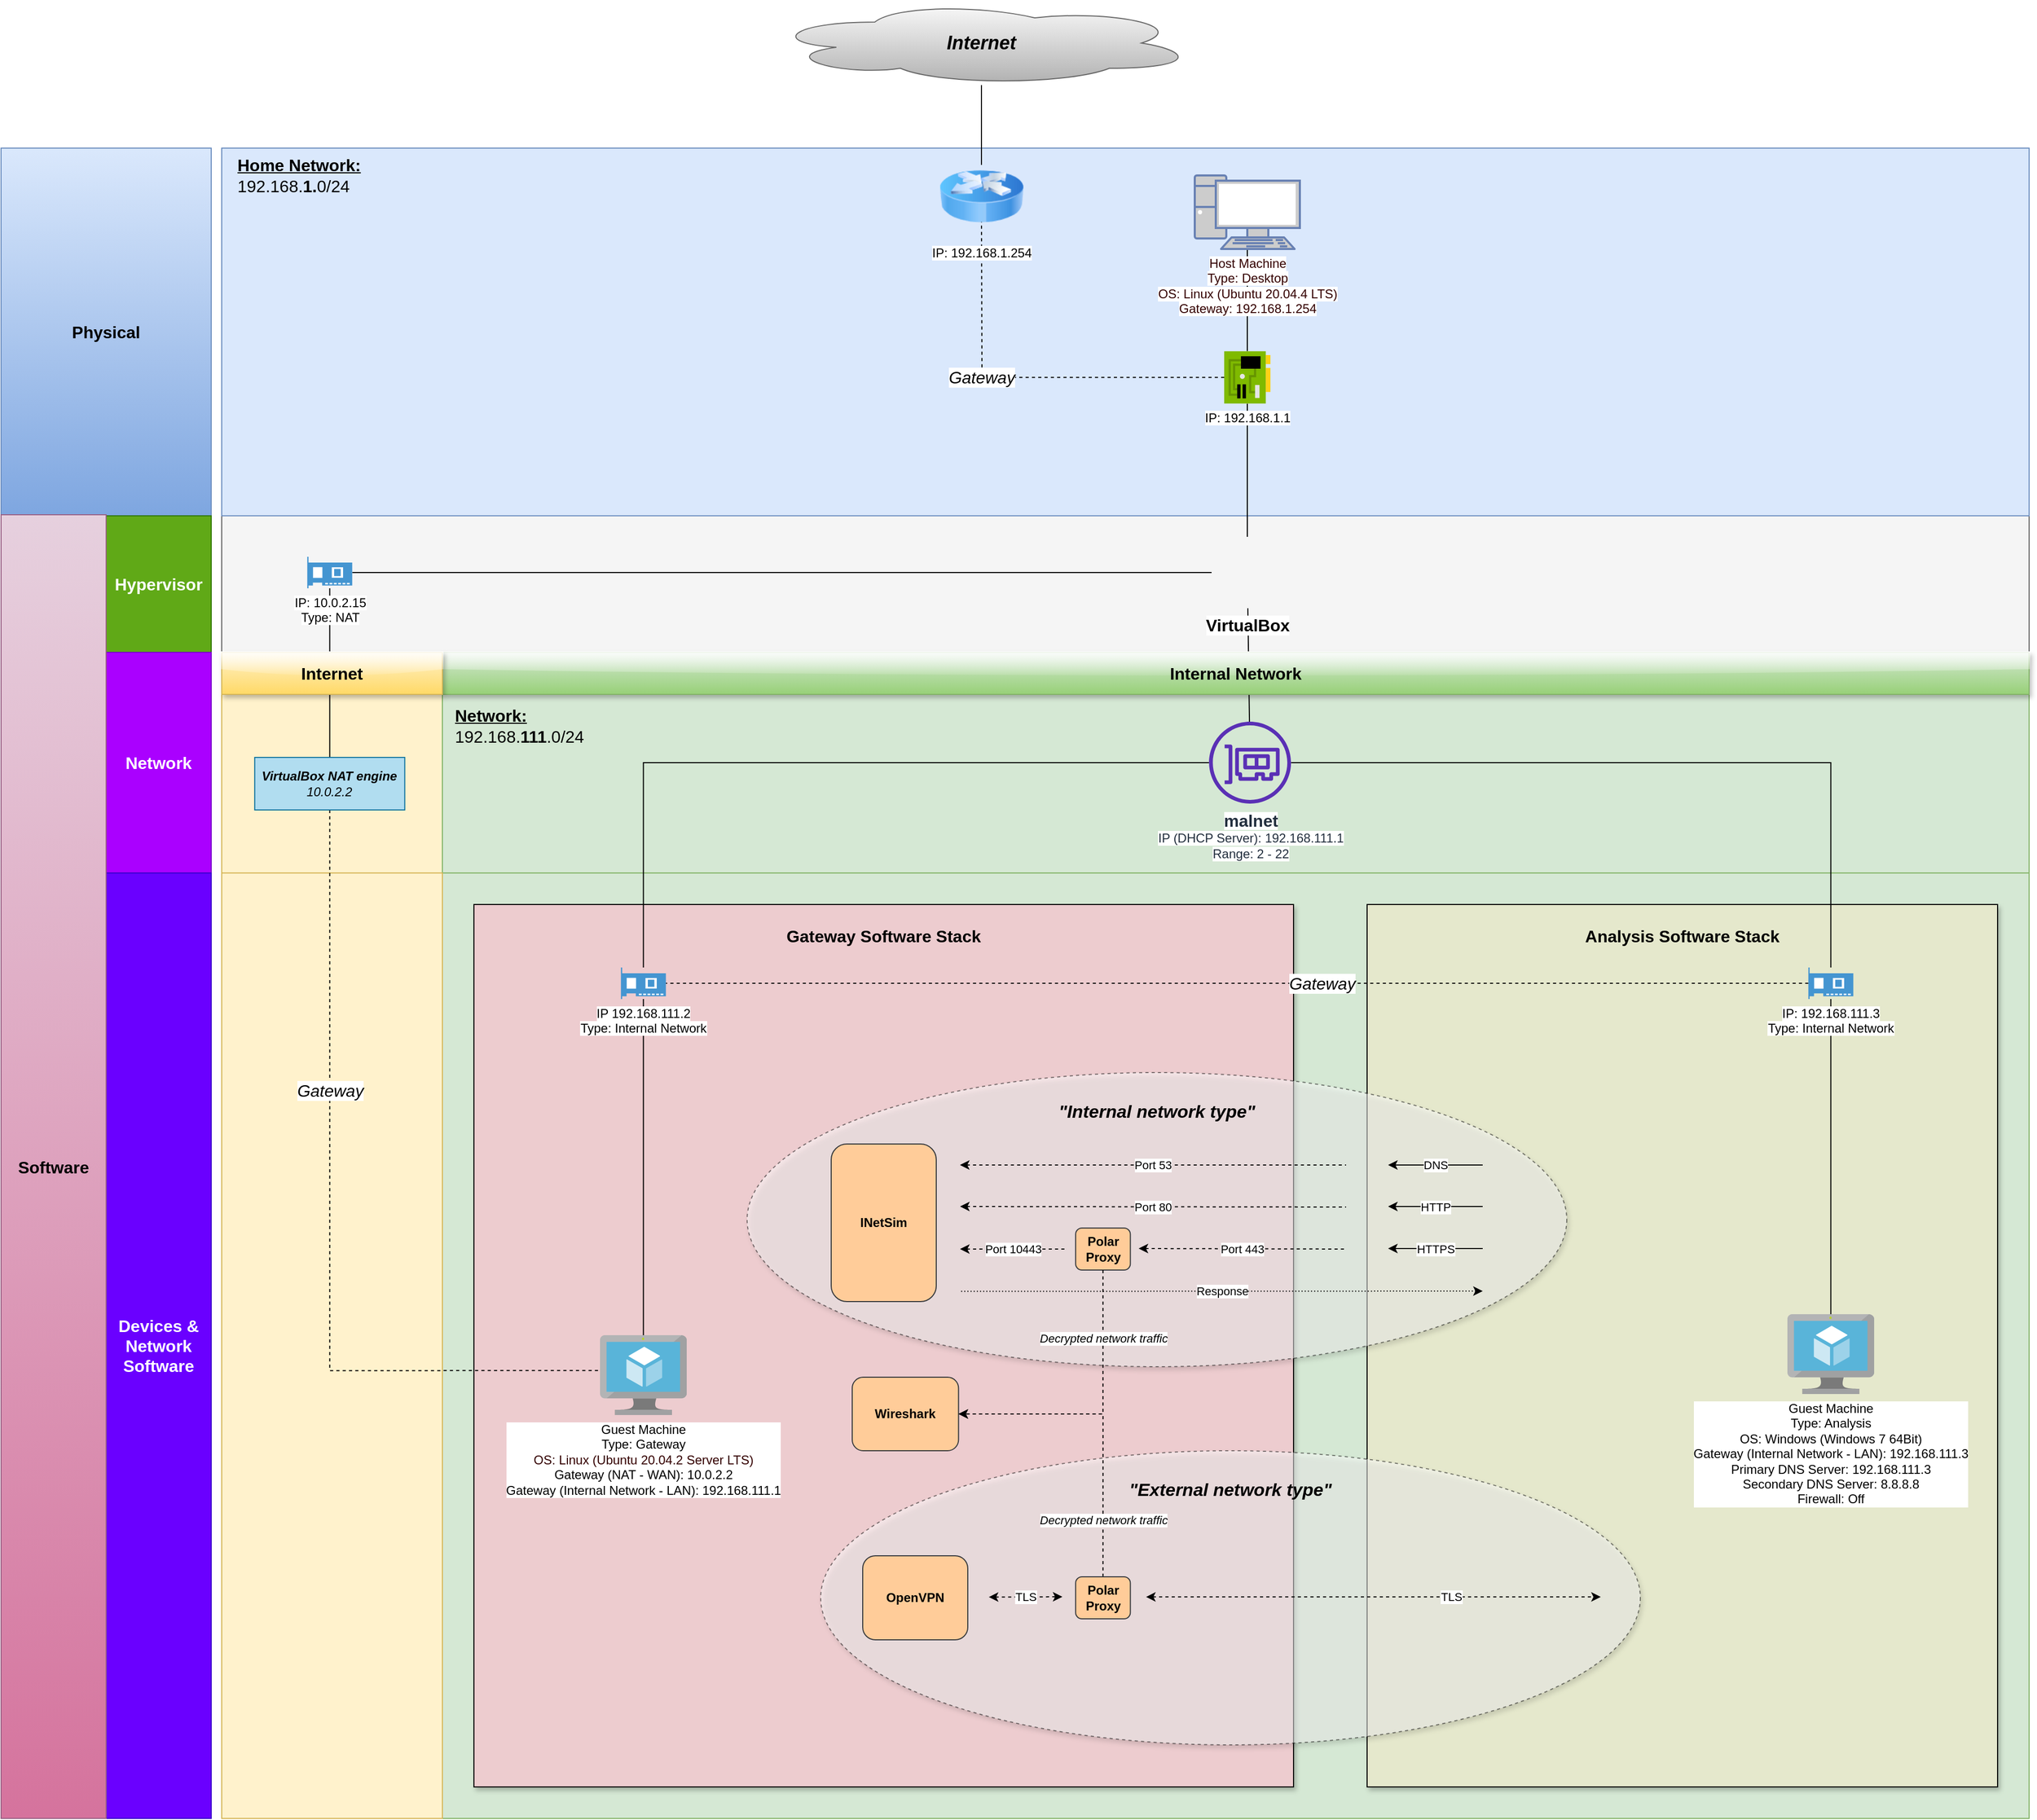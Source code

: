 <mxfile version="14.4.4" type="device"><diagram id="8zyoENs4qHVBw8yyRW8O" name="Page-1"><mxGraphModel dx="3977" dy="2737" grid="1" gridSize="10" guides="1" tooltips="1" connect="1" arrows="1" fold="1" page="1" pageScale="1" pageWidth="850" pageHeight="1100" background="#ffffff" math="0" shadow="0"><root><mxCell id="0"/><mxCell id="1" parent="0"/><mxCell id="-e-11BYPW6cTyOTztT-p-169" value="" style="rounded=0;whiteSpace=wrap;html=1;fillColor=#d5e8d4;strokeColor=#82b366;" parent="1" vertex="1"><mxGeometry x="-550" y="790" width="1510" height="900" as="geometry"/></mxCell><mxCell id="6qPdf3L8moZIVL4LODuf-8" value="" style="rounded=0;whiteSpace=wrap;html=1;shadow=1;fillColor=#E5E8CC;" vertex="1" parent="1"><mxGeometry x="330" y="820" width="600" height="840" as="geometry"/></mxCell><mxCell id="6qPdf3L8moZIVL4LODuf-7" value="" style="rounded=0;whiteSpace=wrap;html=1;shadow=1;fillColor=#EDCCCF;" vertex="1" parent="1"><mxGeometry x="-520" y="820" width="780" height="840" as="geometry"/></mxCell><mxCell id="GQEqQvA2TkC_SFzELO3j-15" value="&lt;div style=&quot;font-size: 17px&quot;&gt;&lt;b&gt;&lt;i&gt;&lt;font style=&quot;font-size: 17px&quot;&gt;&lt;span&gt;&quot;Internal network type&quot;&lt;/span&gt;&lt;/font&gt;&lt;/i&gt;&lt;/b&gt;&lt;/div&gt;&lt;div style=&quot;font-size: 17px&quot;&gt;&lt;b&gt;&lt;i&gt;&lt;font style=&quot;font-size: 17px&quot;&gt;&lt;span&gt;&lt;br&gt;&lt;/span&gt;&lt;/font&gt;&lt;/i&gt;&lt;/b&gt;&lt;/div&gt;&lt;div style=&quot;font-size: 17px&quot;&gt;&lt;b&gt;&lt;i&gt;&lt;font style=&quot;font-size: 17px&quot;&gt;&lt;span&gt;&lt;br&gt;&lt;/span&gt;&lt;/font&gt;&lt;/i&gt;&lt;/b&gt;&lt;/div&gt;&lt;div&gt;&lt;br&gt;&lt;/div&gt;&lt;div&gt;&lt;br&gt;&lt;/div&gt;&lt;div&gt;&lt;b&gt;&lt;font size=&quot;1&quot;&gt;&lt;i&gt;&lt;span style=&quot;font-size: 16px&quot;&gt;&lt;br&gt;&lt;/span&gt;&lt;/i&gt;&lt;/font&gt;&lt;/b&gt;&lt;/div&gt;&lt;div&gt;&lt;b&gt;&lt;font size=&quot;1&quot;&gt;&lt;i&gt;&lt;span style=&quot;font-size: 16px&quot;&gt;&lt;br&gt;&lt;/span&gt;&lt;/i&gt;&lt;/font&gt;&lt;/b&gt;&lt;/div&gt;&lt;div&gt;&lt;b&gt;&lt;font size=&quot;1&quot;&gt;&lt;i&gt;&lt;span style=&quot;font-size: 16px&quot;&gt;&lt;br&gt;&lt;/span&gt;&lt;/i&gt;&lt;/font&gt;&lt;/b&gt;&lt;/div&gt;&lt;div&gt;&lt;b&gt;&lt;font size=&quot;1&quot;&gt;&lt;i&gt;&lt;span style=&quot;font-size: 16px&quot;&gt;&lt;br&gt;&lt;/span&gt;&lt;/i&gt;&lt;/font&gt;&lt;/b&gt;&lt;/div&gt;&lt;div&gt;&lt;b&gt;&lt;font size=&quot;1&quot;&gt;&lt;i&gt;&lt;span style=&quot;font-size: 16px&quot;&gt;&lt;br&gt;&lt;/span&gt;&lt;/i&gt;&lt;/font&gt;&lt;/b&gt;&lt;/div&gt;&lt;div&gt;&lt;b&gt;&lt;font size=&quot;1&quot;&gt;&lt;i&gt;&lt;span style=&quot;font-size: 16px&quot;&gt;&lt;br&gt;&lt;/span&gt;&lt;/i&gt;&lt;/font&gt;&lt;/b&gt;&lt;/div&gt;&lt;div&gt;&lt;b&gt;&lt;font size=&quot;1&quot;&gt;&lt;i&gt;&lt;span style=&quot;font-size: 16px&quot;&gt;&lt;br&gt;&lt;/span&gt;&lt;/i&gt;&lt;/font&gt;&lt;/b&gt;&lt;/div&gt;" style="ellipse;whiteSpace=wrap;html=1;opacity=50;dashed=1;shadow=1;" parent="1" vertex="1"><mxGeometry x="-260" y="980" width="780" height="280" as="geometry"/></mxCell><mxCell id="-e-11BYPW6cTyOTztT-p-161" value="" style="rounded=0;whiteSpace=wrap;html=1;fillColor=#fff2cc;strokeColor=#d6b656;" parent="1" vertex="1"><mxGeometry x="-760" y="620" width="210" height="170" as="geometry"/></mxCell><mxCell id="-e-11BYPW6cTyOTztT-p-163" value="" style="rounded=0;whiteSpace=wrap;html=1;fillColor=#d5e8d4;strokeColor=#82b366;" parent="1" vertex="1"><mxGeometry x="-550" y="620" width="1510" height="170" as="geometry"/></mxCell><mxCell id="-e-11BYPW6cTyOTztT-p-168" value="" style="rounded=0;whiteSpace=wrap;html=1;fillColor=#fff2cc;strokeColor=#d6b656;" parent="1" vertex="1"><mxGeometry x="-760" y="790" width="210" height="900" as="geometry"/></mxCell><mxCell id="-e-11BYPW6cTyOTztT-p-99" value="" style="rounded=0;whiteSpace=wrap;html=1;fillColor=#f5f5f5;strokeColor=#666666;fontColor=#333333;" parent="1" vertex="1"><mxGeometry x="-760" y="450" width="1720" height="130" as="geometry"/></mxCell><mxCell id="-e-11BYPW6cTyOTztT-p-106" value="" style="rounded=0;whiteSpace=wrap;html=1;fillColor=#dae8fc;strokeColor=#6c8ebf;" parent="1" vertex="1"><mxGeometry x="-760" y="100" width="1720" height="350" as="geometry"/></mxCell><mxCell id="-e-11BYPW6cTyOTztT-p-81" style="edgeStyle=orthogonalEdgeStyle;rounded=0;orthogonalLoop=1;jettySize=auto;html=1;endArrow=none;endFill=0;" parent="1" source="-e-11BYPW6cTyOTztT-p-1" edge="1"><mxGeometry relative="1" as="geometry"><mxPoint x="-37" y="116" as="targetPoint"/></mxGeometry></mxCell><mxCell id="-e-11BYPW6cTyOTztT-p-1" value="&lt;font style=&quot;font-size: 18px&quot;&gt;&lt;i&gt;&lt;b&gt;Internet&lt;/b&gt;&lt;/i&gt;&lt;/font&gt;" style="ellipse;shape=cloud;whiteSpace=wrap;html=1;gradientColor=#b3b3b3;fillColor=#f5f5f5;strokeColor=#666666;" parent="1" vertex="1"><mxGeometry x="-240" y="-40" width="406" height="80" as="geometry"/></mxCell><mxCell id="-e-11BYPW6cTyOTztT-p-180" style="edgeStyle=orthogonalEdgeStyle;rounded=0;orthogonalLoop=1;jettySize=auto;html=1;endArrow=none;endFill=0;fontSize=16;exitX=0;exitY=0.5;exitDx=0;exitDy=0;" parent="1" source="-e-11BYPW6cTyOTztT-p-10" target="-e-11BYPW6cTyOTztT-p-179" edge="1"><mxGeometry relative="1" as="geometry"/></mxCell><mxCell id="agDLO8qRzX-PtfbD8R7_-3" style="edgeStyle=none;rounded=0;orthogonalLoop=1;jettySize=auto;html=1;endArrow=none;endFill=0;" parent="1" source="-e-11BYPW6cTyOTztT-p-10" target="-e-11BYPW6cTyOTztT-p-18" edge="1"><mxGeometry relative="1" as="geometry"/></mxCell><mxCell id="-e-11BYPW6cTyOTztT-p-10" value="&lt;b&gt;&lt;font style=&quot;font-size: 16px&quot;&gt;VirtualBox&lt;/font&gt;&lt;/b&gt;" style="shape=image;html=1;verticalAlign=top;verticalLabelPosition=bottom;labelBackgroundColor=#ffffff;imageAspect=0;aspect=fixed;image=https://cdn3.iconfinder.com/data/icons/humano2/128x128/apps/virtualbox.png" parent="1" vertex="1"><mxGeometry x="182.0" y="470" width="68" height="68" as="geometry"/></mxCell><mxCell id="-e-11BYPW6cTyOTztT-p-97" style="edgeStyle=orthogonalEdgeStyle;rounded=0;orthogonalLoop=1;jettySize=auto;html=1;endArrow=none;endFill=0;" parent="1" source="-e-11BYPW6cTyOTztT-p-6" target="-e-11BYPW6cTyOTztT-p-94" edge="1"><mxGeometry relative="1" as="geometry"/></mxCell><mxCell id="-e-11BYPW6cTyOTztT-p-6" value="&lt;div&gt;&lt;font color=&quot;#330000&quot;&gt;&lt;span style=&quot;background-color: rgb(255 , 255 , 255)&quot;&gt;Host Machine&lt;br&gt;&lt;/span&gt;&lt;/font&gt;&lt;/div&gt;&lt;div&gt;&lt;font color=&quot;#330000&quot;&gt;&lt;span style=&quot;background-color: rgb(255 , 255 , 255)&quot;&gt;Type: Desktop&lt;/span&gt;&lt;/font&gt;&lt;/div&gt;&lt;div&gt;&lt;font color=&quot;#330000&quot;&gt;&lt;span style=&quot;background-color: rgb(255 , 255 , 255)&quot;&gt;OS: Linux (Ubuntu 20.04.4 LTS)&lt;/span&gt;&lt;/font&gt;&lt;/div&gt;&lt;div&gt;&lt;font color=&quot;#330000&quot;&gt;&lt;span style=&quot;background-color: rgb(255 , 255 , 255)&quot;&gt;Gateway: 192.168.1.254&lt;/span&gt;&lt;/font&gt;&lt;br&gt;&lt;/div&gt;" style="fontColor=#0066CC;verticalAlign=top;verticalLabelPosition=bottom;labelPosition=center;align=center;html=1;outlineConnect=0;fillColor=#CCCCCC;strokeColor=#6881B3;gradientColor=none;gradientDirection=north;strokeWidth=2;shape=mxgraph.networks.pc;" parent="1" vertex="1"><mxGeometry x="166.0" y="126" width="100" height="70" as="geometry"/></mxCell><mxCell id="-e-11BYPW6cTyOTztT-p-39" style="edgeStyle=orthogonalEdgeStyle;rounded=0;orthogonalLoop=1;jettySize=auto;html=1;endArrow=none;endFill=0;" parent="1" source="-e-11BYPW6cTyOTztT-p-18" target="-e-11BYPW6cTyOTztT-p-44" edge="1"><mxGeometry relative="1" as="geometry"><mxPoint x="15" y="1050" as="targetPoint"/></mxGeometry></mxCell><mxCell id="-e-11BYPW6cTyOTztT-p-48" style="rounded=0;orthogonalLoop=1;jettySize=auto;html=1;endArrow=none;endFill=0;edgeStyle=orthogonalEdgeStyle;" parent="1" source="-e-11BYPW6cTyOTztT-p-44" target="-e-11BYPW6cTyOTztT-p-24" edge="1"><mxGeometry relative="1" as="geometry"><mxPoint x="-121.19" y="875" as="sourcePoint"/></mxGeometry></mxCell><mxCell id="-e-11BYPW6cTyOTztT-p-60" style="edgeStyle=orthogonalEdgeStyle;rounded=0;orthogonalLoop=1;jettySize=auto;html=1;endArrow=none;endFill=0;" parent="1" source="-e-11BYPW6cTyOTztT-p-18" target="-e-11BYPW6cTyOTztT-p-66" edge="1"><mxGeometry relative="1" as="geometry"><mxPoint x="380.476" y="840.005" as="targetPoint"/><mxPoint x="508.19" y="724.995" as="sourcePoint"/></mxGeometry></mxCell><mxCell id="-e-11BYPW6cTyOTztT-p-65" style="edgeStyle=orthogonalEdgeStyle;rounded=0;orthogonalLoop=1;jettySize=auto;html=1;endArrow=none;endFill=0;" parent="1" source="-e-11BYPW6cTyOTztT-p-66" target="-e-11BYPW6cTyOTztT-p-63" edge="1"><mxGeometry relative="1" as="geometry"/></mxCell><mxCell id="-e-11BYPW6cTyOTztT-p-96" style="edgeStyle=orthogonalEdgeStyle;rounded=0;orthogonalLoop=1;jettySize=auto;html=1;endArrow=none;endFill=0;" parent="1" source="-e-11BYPW6cTyOTztT-p-94" target="-e-11BYPW6cTyOTztT-p-10" edge="1"><mxGeometry relative="1" as="geometry"/></mxCell><mxCell id="-e-11BYPW6cTyOTztT-p-108" value="&lt;u&gt;Network: &lt;/u&gt;&lt;span style=&quot;font-weight: normal&quot;&gt;192.168.&lt;/span&gt;111&lt;span style=&quot;font-weight: normal&quot;&gt;.0/24&lt;/span&gt;" style="text;html=1;strokeColor=none;fillColor=none;align=left;verticalAlign=middle;whiteSpace=wrap;rounded=0;fontStyle=1;fontSize=16;" parent="1" vertex="1"><mxGeometry x="-540" y="640" width="180" height="20" as="geometry"/></mxCell><mxCell id="-e-11BYPW6cTyOTztT-p-138" value="&lt;u&gt;Home Network: &lt;/u&gt;&lt;span style=&quot;font-weight: normal&quot;&gt;192.168.&lt;/span&gt;1.&lt;span style=&quot;font-weight: normal&quot;&gt;0/24&lt;/span&gt;" style="text;html=1;strokeColor=none;fillColor=none;align=left;verticalAlign=middle;whiteSpace=wrap;rounded=0;fontStyle=1;fontSize=16;" parent="1" vertex="1"><mxGeometry x="-747.2" y="116" width="180" height="20" as="geometry"/></mxCell><mxCell id="-e-11BYPW6cTyOTztT-p-165" value="&lt;font style=&quot;font-size: 16px&quot;&gt;Physical&lt;/font&gt;" style="rounded=0;whiteSpace=wrap;html=1;fillColor=#dae8fc;strokeColor=#6c8ebf;fontSize=18;fontStyle=1;gradientColor=#7ea6e0;" parent="1" vertex="1"><mxGeometry x="-970" y="100" width="200" height="350" as="geometry"/></mxCell><mxCell id="-e-11BYPW6cTyOTztT-p-166" value="&lt;b&gt;&lt;font style=&quot;font-size: 16px&quot;&gt;Hypervisor&lt;/font&gt;&lt;/b&gt;" style="rounded=0;whiteSpace=wrap;html=1;fillColor=#60a917;strokeColor=#2D7600;fontColor=#ffffff;" parent="1" vertex="1"><mxGeometry x="-870" y="450" width="100" height="130" as="geometry"/></mxCell><mxCell id="-e-11BYPW6cTyOTztT-p-167" value="Network" style="rounded=0;whiteSpace=wrap;html=1;fillColor=#aa00ff;strokeColor=#7700CC;fontStyle=1;fontSize=16;fontColor=#ffffff;" parent="1" vertex="1"><mxGeometry x="-870" y="580" width="100" height="210" as="geometry"/></mxCell><mxCell id="-e-11BYPW6cTyOTztT-p-171" value="Devices &amp;amp; Network Software" style="rounded=0;whiteSpace=wrap;html=1;fillColor=#6a00ff;strokeColor=#3700CC;fontSize=16;fontStyle=1;fontColor=#ffffff;" parent="1" vertex="1"><mxGeometry x="-870" y="790" width="100" height="900" as="geometry"/></mxCell><mxCell id="-e-11BYPW6cTyOTztT-p-172" value="&lt;b&gt;&lt;font style=&quot;font-size: 16px&quot;&gt;Software&lt;/font&gt;&lt;/b&gt;" style="rounded=0;whiteSpace=wrap;html=1;fillColor=#e6d0de;strokeColor=#996185;gradientColor=#d5739d;" parent="1" vertex="1"><mxGeometry x="-970" y="449" width="100" height="1241" as="geometry"/></mxCell><mxCell id="-e-11BYPW6cTyOTztT-p-182" value="&lt;font style=&quot;font-size: 16px&quot;&gt;&lt;i&gt;Gateway&lt;/i&gt;&lt;/font&gt;" style="edgeStyle=orthogonalEdgeStyle;rounded=0;orthogonalLoop=1;jettySize=auto;html=1;endArrow=none;endFill=0;fontSize=16;exitX=0.5;exitY=1;exitDx=0;exitDy=0;entryX=0.016;entryY=0.443;entryDx=0;entryDy=0;entryPerimeter=0;dashed=1;elbow=vertical;" parent="1" source="-e-11BYPW6cTyOTztT-p-178" target="-e-11BYPW6cTyOTztT-p-24" edge="1"><mxGeometry x="-0.327" relative="1" as="geometry"><Array as="points"><mxPoint x="-657" y="1264"/></Array><mxPoint x="-327" y="730" as="sourcePoint"/><mxPoint as="offset"/></mxGeometry></mxCell><mxCell id="agDLO8qRzX-PtfbD8R7_-36" style="rounded=0;orthogonalLoop=1;jettySize=auto;html=1;startArrow=none;startFill=0;endArrow=none;endFill=0;" parent="1" source="-e-11BYPW6cTyOTztT-p-178" target="-e-11BYPW6cTyOTztT-p-179" edge="1"><mxGeometry relative="1" as="geometry"/></mxCell><mxCell id="-e-11BYPW6cTyOTztT-p-178" value="&lt;div style=&quot;font-size: 12px&quot; align=&quot;center&quot;&gt;&lt;b&gt;VirtualBox NAT engine&lt;/b&gt;&lt;/div&gt;&lt;div style=&quot;font-size: 12px&quot; align=&quot;center&quot;&gt;10.0.2.2&lt;br&gt;&lt;/div&gt;" style="rounded=0;whiteSpace=wrap;html=1;fillColor=#b1ddf0;fontSize=16;align=center;strokeColor=#10739e;fontStyle=2;" parent="1" vertex="1"><mxGeometry x="-728.6" y="680" width="142.8" height="50" as="geometry"/></mxCell><mxCell id="y1vfAWZNnJ1fbtwG8gCO-28" style="rounded=0;orthogonalLoop=1;jettySize=auto;html=1;dashed=1;endArrow=none;endFill=0;elbow=vertical;" parent="1" source="-e-11BYPW6cTyOTztT-p-66" target="-e-11BYPW6cTyOTztT-p-44" edge="1"><mxGeometry relative="1" as="geometry"/></mxCell><mxCell id="y1vfAWZNnJ1fbtwG8gCO-29" value="&lt;font style=&quot;font-size: 16px&quot;&gt;&lt;i&gt;Gateway&lt;/i&gt;&lt;/font&gt;" style="edgeLabel;html=1;align=center;verticalAlign=middle;resizable=0;points=[];" parent="y1vfAWZNnJ1fbtwG8gCO-28" vertex="1" connectable="0"><mxGeometry x="-0.429" y="-3" relative="1" as="geometry"><mxPoint x="-152.77" y="3" as="offset"/></mxGeometry></mxCell><mxCell id="-e-11BYPW6cTyOTztT-p-66" value="&lt;div&gt;&lt;span style=&quot;background-color: rgb(255 , 255 , 255)&quot;&gt;&lt;span style=&quot;background-color: rgb(255 , 255 , 255)&quot;&gt;&lt;span style=&quot;background-color: rgb(255 , 255 , 255)&quot;&gt;IP: 192.168.111.3&lt;/span&gt;&lt;/span&gt;&lt;/span&gt;&lt;/div&gt;&lt;div&gt;&lt;span style=&quot;background-color: rgb(255 , 255 , 255)&quot;&gt;Type: Internal Network&lt;br&gt;&lt;/span&gt;&lt;/div&gt;" style="pointerEvents=1;shadow=0;dashed=0;html=1;strokeColor=none;fillColor=#4495D1;labelPosition=center;verticalLabelPosition=bottom;verticalAlign=top;align=center;outlineConnect=0;shape=mxgraph.veeam.2d.network_card;" parent="1" vertex="1"><mxGeometry x="749.91" y="880" width="42.8" height="30" as="geometry"/></mxCell><mxCell id="TytwRXW9dFbPNowJhOf9-7" value="&lt;font style=&quot;font-size: 16px&quot;&gt;&lt;b&gt;Internal Network&lt;br&gt;&lt;/b&gt;&lt;/font&gt;" style="rounded=0;whiteSpace=wrap;html=1;glass=1;fillColor=#d5e8d4;strokeColor=#82b366;shadow=1;gradientColor=#97d077;" parent="1" vertex="1"><mxGeometry x="-550" y="580" width="1510" height="40" as="geometry"/></mxCell><mxCell id="y1vfAWZNnJ1fbtwG8gCO-1" style="rounded=0;orthogonalLoop=1;jettySize=auto;html=1;endArrow=none;endFill=0;fontSize=16;dashed=1;entryX=0.5;entryY=0.5;entryDx=0;entryDy=0;elbow=vertical;edgeStyle=orthogonalEdgeStyle;entryPerimeter=0;" parent="1" source="-e-11BYPW6cTyOTztT-p-94" edge="1"><mxGeometry relative="1" as="geometry"><mxPoint x="272.297" y="457.906" as="sourcePoint"/><mxPoint x="-37" y="156" as="targetPoint"/></mxGeometry></mxCell><mxCell id="y1vfAWZNnJ1fbtwG8gCO-2" value="&lt;i&gt;Gateway&lt;/i&gt;" style="edgeLabel;html=1;align=center;verticalAlign=middle;resizable=0;points=[];fontSize=16;" parent="y1vfAWZNnJ1fbtwG8gCO-1" vertex="1" connectable="0"><mxGeometry x="-0.39" y="2" relative="1" as="geometry"><mxPoint x="-111.0" y="-1.99" as="offset"/></mxGeometry></mxCell><mxCell id="-e-11BYPW6cTyOTztT-p-94" value="&lt;div&gt;&lt;span style=&quot;background-color: rgb(255 , 255 , 255)&quot;&gt;IP: 192.168.1.1&lt;br&gt;&lt;/span&gt;&lt;/div&gt;" style="aspect=fixed;html=1;points=[];align=center;image;fontSize=12;image=img/lib/mscae/NetworkInterfaceCard.svg;" parent="1" vertex="1"><mxGeometry x="194.0" y="293.19" width="44" height="50" as="geometry"/></mxCell><mxCell id="-e-11BYPW6cTyOTztT-p-18" value="&lt;div&gt;&lt;font size=&quot;1&quot;&gt;&lt;b&gt;&lt;span style=&quot;background-color: rgb(255 , 255 , 255) ; font-size: 16px&quot;&gt;malnet&lt;/span&gt;&lt;/b&gt;&lt;/font&gt;&lt;/div&gt;&lt;div&gt;&lt;span style=&quot;background-color: rgb(255 , 255 , 255)&quot;&gt;IP (DHCP Server): 192.168.111.1&lt;/span&gt;&lt;/div&gt;&lt;div&gt;&lt;span style=&quot;background-color: rgb(255 , 255 , 255)&quot;&gt;Range: 2 - 22&lt;br&gt;&lt;/span&gt;&lt;/div&gt;" style="outlineConnect=0;fontColor=#232F3E;gradientColor=none;fillColor=#5A30B5;strokeColor=none;dashed=0;verticalLabelPosition=bottom;verticalAlign=top;align=center;html=1;fontSize=12;fontStyle=0;aspect=fixed;pointerEvents=1;shape=mxgraph.aws4.elastic_network_interface;" parent="1" vertex="1"><mxGeometry x="179.61" y="646" width="78" height="78" as="geometry"/></mxCell><mxCell id="TytwRXW9dFbPNowJhOf9-6" value="&lt;font style=&quot;font-size: 16px&quot;&gt;&lt;b&gt;Internet&lt;br&gt;&lt;/b&gt;&lt;/font&gt;" style="rounded=0;whiteSpace=wrap;html=1;fillColor=#fff2cc;strokeColor=#d6b656;glass=1;comic=0;shadow=1;gradientColor=#ffd966;" parent="1" vertex="1"><mxGeometry x="-760" y="580" width="210" height="40" as="geometry"/></mxCell><mxCell id="-e-11BYPW6cTyOTztT-p-179" value="&lt;div&gt;&lt;span style=&quot;background-color: rgb(255 , 255 , 255)&quot;&gt;&lt;span style=&quot;background-color: rgb(255 , 255 , 255)&quot;&gt;&lt;span style=&quot;background-color: rgb(255 , 255 , 255)&quot;&gt;IP: 10.0.2.15&lt;/span&gt;&lt;/span&gt;&lt;/span&gt;&lt;/div&gt;&lt;div&gt;&lt;span style=&quot;background-color: rgb(255 , 255 , 255)&quot;&gt;Type: NAT&lt;br&gt;&lt;/span&gt;&lt;/div&gt;" style="pointerEvents=1;shadow=0;dashed=0;html=1;strokeColor=none;fillColor=#4495D1;labelPosition=center;verticalLabelPosition=bottom;verticalAlign=top;align=center;outlineConnect=0;shape=mxgraph.veeam.2d.network_card;" parent="1" vertex="1"><mxGeometry x="-678.6" y="489" width="42.8" height="30" as="geometry"/></mxCell><mxCell id="-e-11BYPW6cTyOTztT-p-2" value="&lt;div&gt;IP: 192.168.1.254&lt;/div&gt;" style="image;html=1;labelBackgroundColor=#ffffff;image=img/lib/clip_art/networking/Router_Icon_128x128.png" parent="1" vertex="1"><mxGeometry x="-77" y="106" width="80" height="80" as="geometry"/></mxCell><mxCell id="-e-11BYPW6cTyOTztT-p-44" value="&lt;div&gt;&lt;span style=&quot;background-color: rgb(255 , 255 , 255)&quot;&gt;&lt;span style=&quot;background-color: rgb(255 , 255 , 255)&quot;&gt;&lt;span style=&quot;background-color: rgb(255 , 255 , 255)&quot;&gt;IP 192.168.111.2&lt;/span&gt;&lt;/span&gt;&lt;/span&gt;&lt;/div&gt;&lt;div&gt;&lt;span style=&quot;background-color: rgb(255 , 255 , 255)&quot;&gt;Type: Internal Network&lt;br&gt;&lt;/span&gt;&lt;/div&gt;" style="pointerEvents=1;shadow=0;dashed=0;html=1;strokeColor=none;fillColor=#4495D1;labelPosition=center;verticalLabelPosition=bottom;verticalAlign=top;align=center;outlineConnect=0;shape=mxgraph.veeam.2d.network_card;" parent="1" vertex="1"><mxGeometry x="-380.1" y="880" width="42.8" height="30" as="geometry"/></mxCell><mxCell id="GQEqQvA2TkC_SFzELO3j-16" value="&lt;div&gt;INetSim&lt;/div&gt;" style="rounded=1;whiteSpace=wrap;html=1;fontStyle=1;fillColor=#ffcc99;strokeColor=#36393d;" parent="1" vertex="1"><mxGeometry x="-180" y="1048" width="100" height="150" as="geometry"/></mxCell><mxCell id="GQEqQvA2TkC_SFzELO3j-17" value="HTTP" style="endArrow=classic;html=1;" parent="1" edge="1"><mxGeometry width="50" height="50" relative="1" as="geometry"><mxPoint x="440.0" y="1107.5" as="sourcePoint"/><mxPoint x="350.0" y="1107.5" as="targetPoint"/></mxGeometry></mxCell><mxCell id="GQEqQvA2TkC_SFzELO3j-18" value="Port 80" style="endArrow=none;dashed=1;html=1;startArrow=classic;startFill=1;" parent="1" edge="1"><mxGeometry width="50" height="50" relative="1" as="geometry"><mxPoint x="-57.34" y="1107.5" as="sourcePoint"/><mxPoint x="310" y="1108" as="targetPoint"/></mxGeometry></mxCell><mxCell id="GQEqQvA2TkC_SFzELO3j-19" value="Port 443" style="endArrow=none;dashed=1;html=1;startArrow=classic;startFill=1;" parent="1" edge="1"><mxGeometry width="50" height="50" relative="1" as="geometry"><mxPoint x="112.61" y="1147.5" as="sourcePoint"/><mxPoint x="310" y="1148" as="targetPoint"/></mxGeometry></mxCell><mxCell id="GQEqQvA2TkC_SFzELO3j-22" value="DNS" style="endArrow=classic;html=1;" parent="1" edge="1"><mxGeometry width="50" height="50" relative="1" as="geometry"><mxPoint x="440.0" y="1068" as="sourcePoint"/><mxPoint x="350.0" y="1068" as="targetPoint"/></mxGeometry></mxCell><mxCell id="GQEqQvA2TkC_SFzELO3j-23" value="Port 53" style="endArrow=none;dashed=1;html=1;startArrow=classic;startFill=1;" parent="1" edge="1"><mxGeometry width="50" height="50" relative="1" as="geometry"><mxPoint x="-57.44" y="1068" as="sourcePoint"/><mxPoint x="310" y="1068" as="targetPoint"/></mxGeometry></mxCell><mxCell id="GQEqQvA2TkC_SFzELO3j-24" value="HTTPS" style="endArrow=classic;html=1;" parent="1" edge="1"><mxGeometry width="50" height="50" relative="1" as="geometry"><mxPoint x="440.0" y="1147.5" as="sourcePoint"/><mxPoint x="350.0" y="1147.5" as="targetPoint"/></mxGeometry></mxCell><mxCell id="GQEqQvA2TkC_SFzELO3j-25" value="Response" style="endArrow=none;dashed=1;html=1;startArrow=classic;startFill=1;dashPattern=1 2;" parent="1" edge="1"><mxGeometry width="50" height="50" relative="1" as="geometry"><mxPoint x="440" y="1188" as="sourcePoint"/><mxPoint x="-57.39" y="1188.29" as="targetPoint"/></mxGeometry></mxCell><mxCell id="GQEqQvA2TkC_SFzELO3j-26" value="&lt;div&gt;Polar&lt;/div&gt;&lt;div&gt;Proxy&lt;/div&gt;" style="rounded=1;whiteSpace=wrap;html=1;fontStyle=1;fillColor=#ffcc99;strokeColor=#36393d;" parent="1" vertex="1"><mxGeometry x="52.61" y="1128" width="52.1" height="40" as="geometry"/></mxCell><mxCell id="GQEqQvA2TkC_SFzELO3j-27" value="Port 10443" style="endArrow=none;dashed=1;html=1;startArrow=classic;startFill=1;" parent="1" edge="1"><mxGeometry width="50" height="50" relative="1" as="geometry"><mxPoint x="-57.39" y="1148.0" as="sourcePoint"/><mxPoint x="42.61" y="1148.0" as="targetPoint"/></mxGeometry></mxCell><mxCell id="6qPdf3L8moZIVL4LODuf-1" value="Wireshark" style="rounded=1;whiteSpace=wrap;html=1;fontStyle=1;fillColor=#ffcc99;strokeColor=#36393d;" vertex="1" parent="1"><mxGeometry x="-160" y="1270" width="101.19" height="70" as="geometry"/></mxCell><mxCell id="6qPdf3L8moZIVL4LODuf-5" value="&lt;div style=&quot;font-size: 17px&quot;&gt;&lt;b&gt;&lt;i&gt;&lt;font style=&quot;font-size: 17px&quot;&gt;&lt;span&gt;&quot;External network type&quot;&lt;/span&gt;&lt;/font&gt;&lt;/i&gt;&lt;/b&gt;&lt;/div&gt;&lt;div style=&quot;font-size: 17px&quot;&gt;&lt;b&gt;&lt;i&gt;&lt;font style=&quot;font-size: 17px&quot;&gt;&lt;span&gt;&lt;br&gt;&lt;/span&gt;&lt;/font&gt;&lt;/i&gt;&lt;/b&gt;&lt;/div&gt;&lt;div style=&quot;font-size: 17px&quot;&gt;&lt;b&gt;&lt;i&gt;&lt;font style=&quot;font-size: 17px&quot;&gt;&lt;span&gt;&lt;br&gt;&lt;/span&gt;&lt;/font&gt;&lt;/i&gt;&lt;/b&gt;&lt;/div&gt;&lt;div&gt;&lt;br&gt;&lt;/div&gt;&lt;div&gt;&lt;br&gt;&lt;/div&gt;&lt;div&gt;&lt;b&gt;&lt;font size=&quot;1&quot;&gt;&lt;i&gt;&lt;span style=&quot;font-size: 16px&quot;&gt;&lt;br&gt;&lt;/span&gt;&lt;/i&gt;&lt;/font&gt;&lt;/b&gt;&lt;/div&gt;&lt;div&gt;&lt;b&gt;&lt;font size=&quot;1&quot;&gt;&lt;i&gt;&lt;span style=&quot;font-size: 16px&quot;&gt;&lt;br&gt;&lt;/span&gt;&lt;/i&gt;&lt;/font&gt;&lt;/b&gt;&lt;/div&gt;&lt;div&gt;&lt;b&gt;&lt;font size=&quot;1&quot;&gt;&lt;i&gt;&lt;span style=&quot;font-size: 16px&quot;&gt;&lt;br&gt;&lt;/span&gt;&lt;/i&gt;&lt;/font&gt;&lt;/b&gt;&lt;/div&gt;&lt;div&gt;&lt;b&gt;&lt;font size=&quot;1&quot;&gt;&lt;i&gt;&lt;span style=&quot;font-size: 16px&quot;&gt;&lt;br&gt;&lt;/span&gt;&lt;/i&gt;&lt;/font&gt;&lt;/b&gt;&lt;/div&gt;&lt;div&gt;&lt;b&gt;&lt;font size=&quot;1&quot;&gt;&lt;i&gt;&lt;span style=&quot;font-size: 16px&quot;&gt;&lt;br&gt;&lt;/span&gt;&lt;/i&gt;&lt;/font&gt;&lt;/b&gt;&lt;/div&gt;&lt;div&gt;&lt;b&gt;&lt;font size=&quot;1&quot;&gt;&lt;i&gt;&lt;span style=&quot;font-size: 16px&quot;&gt;&lt;br&gt;&lt;/span&gt;&lt;/i&gt;&lt;/font&gt;&lt;/b&gt;&lt;/div&gt;&lt;div&gt;&lt;b&gt;&lt;font size=&quot;1&quot;&gt;&lt;i&gt;&lt;span style=&quot;font-size: 16px&quot;&gt;&lt;br&gt;&lt;/span&gt;&lt;/i&gt;&lt;/font&gt;&lt;/b&gt;&lt;/div&gt;" style="ellipse;whiteSpace=wrap;html=1;opacity=50;dashed=1;shadow=1;" vertex="1" parent="1"><mxGeometry x="-190" y="1340" width="780" height="280" as="geometry"/></mxCell><mxCell id="6qPdf3L8moZIVL4LODuf-6" value="OpenVPN" style="rounded=1;whiteSpace=wrap;html=1;fontStyle=1;fillColor=#ffcc99;strokeColor=#36393d;" vertex="1" parent="1"><mxGeometry x="-150" y="1440" width="100" height="80" as="geometry"/></mxCell><mxCell id="-e-11BYPW6cTyOTztT-p-24" value="&lt;div&gt;Guest Machine&lt;/div&gt;&lt;div&gt;Type: Gateway&lt;br&gt;&lt;/div&gt;&lt;div&gt;&lt;font color=&quot;#330000&quot;&gt;&lt;span style=&quot;background-color: rgb(255 , 255 , 255)&quot;&gt;OS: Linux (Ubuntu 20.04.2 Server LTS)&lt;/span&gt;&lt;/font&gt;&lt;br&gt;&lt;div&gt;Gateway (NAT - WAN): 10.0.2.2&lt;/div&gt;&lt;/div&gt;&lt;div&gt;Gateway (Internal Network - LAN): 192.168.111.1&lt;br&gt;&lt;b&gt;&lt;/b&gt;&lt;/div&gt;" style="aspect=fixed;html=1;points=[];align=center;image;fontSize=12;image=img/lib/mscae/Virtual_Machine.svg;" parent="1" vertex="1"><mxGeometry x="-400.0" y="1230" width="82.61" height="76" as="geometry"/></mxCell><mxCell id="-e-11BYPW6cTyOTztT-p-63" value="&lt;div&gt;Guest Machine&lt;/div&gt;&lt;div&gt;Type: Analysis&lt;br&gt;&lt;/div&gt;&lt;div&gt;OS: Windows (Windows 7 64Bit)&lt;/div&gt;&lt;div&gt;Gateway (Internal Network - LAN): 192.168.111.3&lt;/div&gt;&lt;div&gt;Primary DNS Server: 192.168.111.3&lt;/div&gt;&lt;div&gt;Secondary DNS Server: 8.8.8.8&lt;br&gt;&lt;/div&gt;&lt;div&gt;Firewall: Off&lt;br&gt;&lt;b&gt;&lt;/b&gt;&lt;/div&gt;" style="aspect=fixed;html=1;points=[];align=center;image;fontSize=12;image=img/lib/mscae/Virtual_Machine.svg;" parent="1" vertex="1"><mxGeometry x="730.0" y="1210" width="82.61" height="76" as="geometry"/></mxCell><mxCell id="6qPdf3L8moZIVL4LODuf-16" style="edgeStyle=orthogonalEdgeStyle;rounded=0;orthogonalLoop=1;jettySize=auto;html=1;entryX=1;entryY=0.5;entryDx=0;entryDy=0;dashed=1;exitX=0.5;exitY=0;exitDx=0;exitDy=0;" edge="1" parent="1" source="6qPdf3L8moZIVL4LODuf-13" target="6qPdf3L8moZIVL4LODuf-1"><mxGeometry relative="1" as="geometry"><mxPoint x="78.665" y="1340" as="targetPoint"/><Array as="points"><mxPoint x="79" y="1305"/></Array></mxGeometry></mxCell><mxCell id="6qPdf3L8moZIVL4LODuf-19" value="&lt;i&gt;Decrypted network traffic&lt;/i&gt;" style="edgeLabel;html=1;align=center;verticalAlign=middle;resizable=0;points=[];" vertex="1" connectable="0" parent="6qPdf3L8moZIVL4LODuf-16"><mxGeometry x="-0.264" y="-2" relative="1" as="geometry"><mxPoint x="-2.03" y="53.53" as="offset"/></mxGeometry></mxCell><mxCell id="6qPdf3L8moZIVL4LODuf-13" value="&lt;div&gt;Polar&lt;/div&gt;&lt;div&gt;Proxy&lt;/div&gt;" style="rounded=1;whiteSpace=wrap;html=1;fontStyle=1;fillColor=#ffcc99;strokeColor=#36393d;" vertex="1" parent="1"><mxGeometry x="52.61" y="1460" width="52.1" height="40" as="geometry"/></mxCell><mxCell id="6qPdf3L8moZIVL4LODuf-14" value="TLS" style="endArrow=classic;dashed=1;html=1;startArrow=classic;startFill=1;endFill=1;exitX=0.397;exitY=0.497;exitDx=0;exitDy=0;exitPerimeter=0;" edge="1" parent="1" source="6qPdf3L8moZIVL4LODuf-5"><mxGeometry x="0.342" width="50" height="50" relative="1" as="geometry"><mxPoint x="184.89" y="1479.17" as="sourcePoint"/><mxPoint x="552.33" y="1479.17" as="targetPoint"/><mxPoint as="offset"/></mxGeometry></mxCell><mxCell id="6qPdf3L8moZIVL4LODuf-4" value="&lt;i&gt;Decrypted network traffic&lt;/i&gt;" style="edgeStyle=orthogonalEdgeStyle;rounded=0;orthogonalLoop=1;jettySize=auto;html=1;entryX=1;entryY=0.5;entryDx=0;entryDy=0;dashed=1;" edge="1" parent="1" source="GQEqQvA2TkC_SFzELO3j-26" target="6qPdf3L8moZIVL4LODuf-1"><mxGeometry x="-0.527" relative="1" as="geometry"><Array as="points"><mxPoint x="79" y="1305"/></Array><mxPoint as="offset"/></mxGeometry></mxCell><mxCell id="6qPdf3L8moZIVL4LODuf-18" value="TLS" style="endArrow=classic;dashed=1;html=1;startArrow=classic;startFill=1;endFill=1;" edge="1" parent="1"><mxGeometry width="50" height="50" relative="1" as="geometry"><mxPoint x="-30.0" y="1479.29" as="sourcePoint"/><mxPoint x="40" y="1479" as="targetPoint"/></mxGeometry></mxCell><mxCell id="6qPdf3L8moZIVL4LODuf-20" value="&lt;b&gt;&lt;font style=&quot;font-size: 16px&quot;&gt;Gateway Software Stack&lt;br&gt;&lt;/font&gt;&lt;/b&gt;" style="text;html=1;strokeColor=none;fillColor=none;align=center;verticalAlign=middle;whiteSpace=wrap;rounded=0;shadow=1;" vertex="1" parent="1"><mxGeometry x="-510" y="840" width="760" height="20" as="geometry"/></mxCell><mxCell id="6qPdf3L8moZIVL4LODuf-21" value="&lt;b&gt;&lt;font style=&quot;font-size: 16px&quot;&gt;Analysis Software Stack&lt;br&gt;&lt;/font&gt;&lt;/b&gt;" style="text;html=1;strokeColor=none;fillColor=none;align=center;verticalAlign=middle;whiteSpace=wrap;rounded=0;shadow=1;" vertex="1" parent="1"><mxGeometry x="340" y="840" width="580" height="20" as="geometry"/></mxCell></root></mxGraphModel></diagram></mxfile>